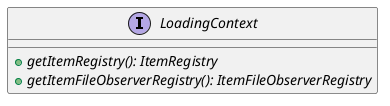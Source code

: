 @startuml

    interface LoadingContext [[LoadingContext.html]] {
        {abstract} +getItemRegistry(): ItemRegistry
        {abstract} +getItemFileObserverRegistry(): ItemFileObserverRegistry
    }

@enduml
